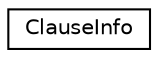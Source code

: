 digraph "Graphical Class Hierarchy"
{
 // LATEX_PDF_SIZE
  edge [fontname="Helvetica",fontsize="10",labelfontname="Helvetica",labelfontsize="10"];
  node [fontname="Helvetica",fontsize="10",shape=record];
  rankdir="LR";
  Node0 [label="ClauseInfo",height=0.2,width=0.4,color="black", fillcolor="white", style="filled",URL="$structoperations__research_1_1sat_1_1_clause_info.html",tooltip=" "];
}

